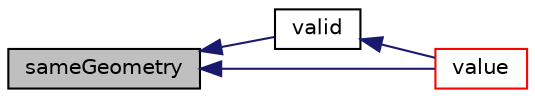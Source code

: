 digraph "sameGeometry"
{
  bgcolor="transparent";
  edge [fontname="Helvetica",fontsize="10",labelfontname="Helvetica",labelfontsize="10"];
  node [fontname="Helvetica",fontsize="10",shape=record];
  rankdir="LR";
  Node40 [label="sameGeometry",height=0.2,width=0.4,color="black", fillcolor="grey75", style="filled", fontcolor="black"];
  Node40 -> Node41 [dir="back",color="midnightblue",fontsize="10",style="solid",fontname="Helvetica"];
  Node41 [label="valid",height=0.2,width=0.4,color="black",URL="$a23333.html#aa4ad85c1548bba1f67ef9566c82f7baa",tooltip="Check whether origin has been changed at all or. "];
  Node41 -> Node42 [dir="back",color="midnightblue",fontsize="10",style="solid",fontname="Helvetica"];
  Node42 [label="value",height=0.2,width=0.4,color="red",URL="$a23333.html#a6aa9f99925da07d8bb874f46b238148f",tooltip="Return value. "];
  Node40 -> Node42 [dir="back",color="midnightblue",fontsize="10",style="solid",fontname="Helvetica"];
}
